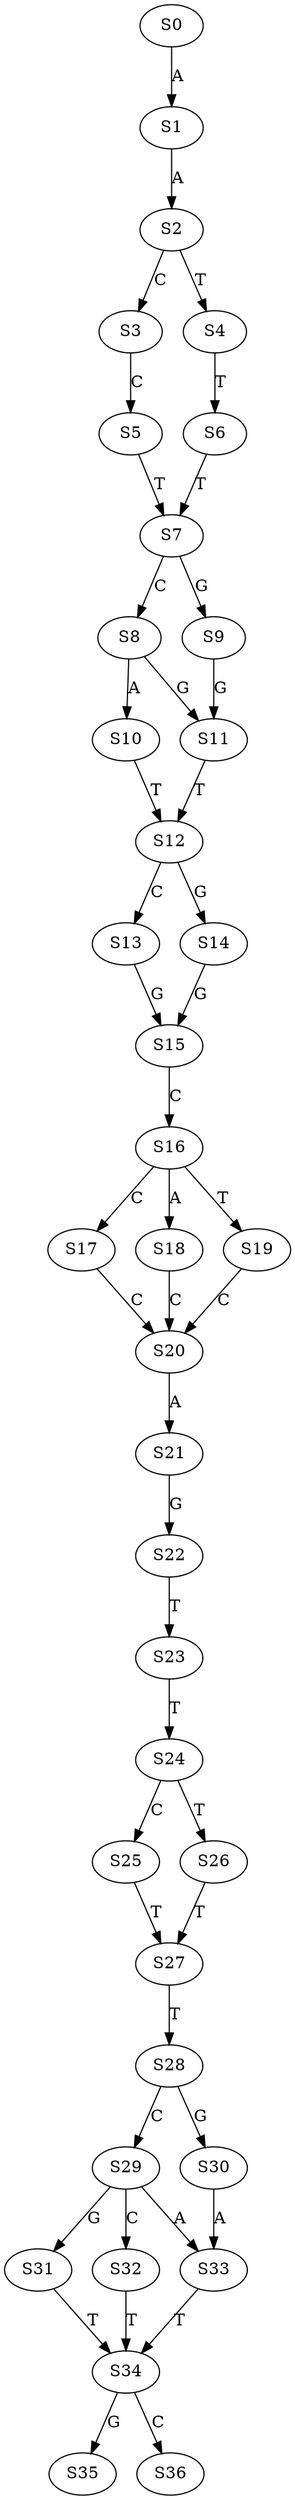 strict digraph  {
	S0 -> S1 [ label = A ];
	S1 -> S2 [ label = A ];
	S2 -> S3 [ label = C ];
	S2 -> S4 [ label = T ];
	S3 -> S5 [ label = C ];
	S4 -> S6 [ label = T ];
	S5 -> S7 [ label = T ];
	S6 -> S7 [ label = T ];
	S7 -> S8 [ label = C ];
	S7 -> S9 [ label = G ];
	S8 -> S10 [ label = A ];
	S8 -> S11 [ label = G ];
	S9 -> S11 [ label = G ];
	S10 -> S12 [ label = T ];
	S11 -> S12 [ label = T ];
	S12 -> S13 [ label = C ];
	S12 -> S14 [ label = G ];
	S13 -> S15 [ label = G ];
	S14 -> S15 [ label = G ];
	S15 -> S16 [ label = C ];
	S16 -> S17 [ label = C ];
	S16 -> S18 [ label = A ];
	S16 -> S19 [ label = T ];
	S17 -> S20 [ label = C ];
	S18 -> S20 [ label = C ];
	S19 -> S20 [ label = C ];
	S20 -> S21 [ label = A ];
	S21 -> S22 [ label = G ];
	S22 -> S23 [ label = T ];
	S23 -> S24 [ label = T ];
	S24 -> S25 [ label = C ];
	S24 -> S26 [ label = T ];
	S25 -> S27 [ label = T ];
	S26 -> S27 [ label = T ];
	S27 -> S28 [ label = T ];
	S28 -> S29 [ label = C ];
	S28 -> S30 [ label = G ];
	S29 -> S31 [ label = G ];
	S29 -> S32 [ label = C ];
	S29 -> S33 [ label = A ];
	S30 -> S33 [ label = A ];
	S31 -> S34 [ label = T ];
	S32 -> S34 [ label = T ];
	S33 -> S34 [ label = T ];
	S34 -> S35 [ label = G ];
	S34 -> S36 [ label = C ];
}
